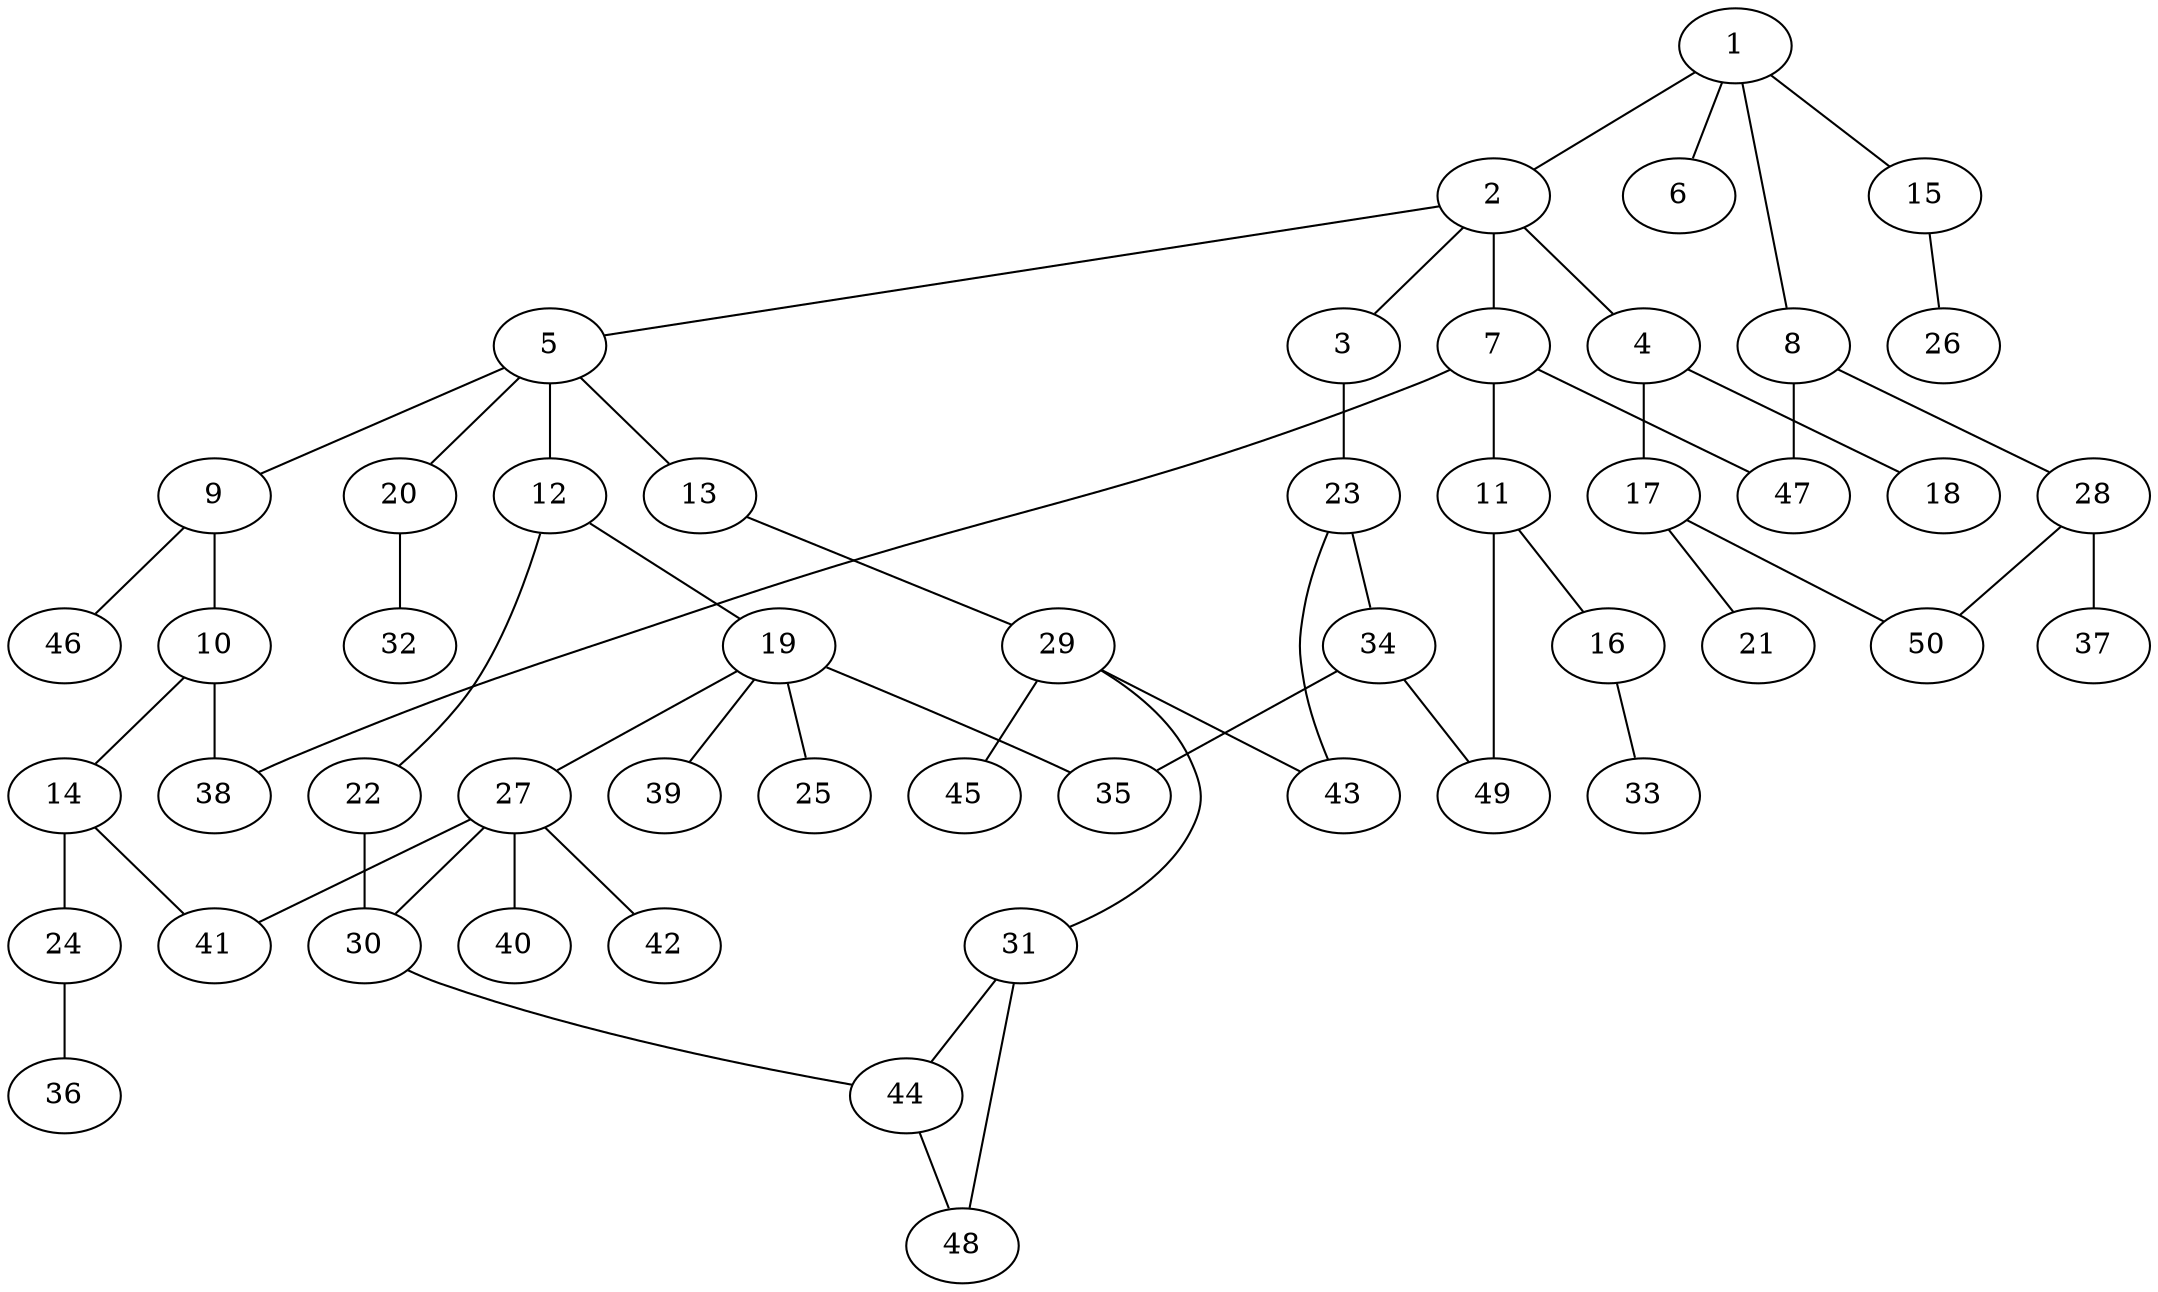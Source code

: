 graph graphname {1--2
1--6
1--8
1--15
2--3
2--4
2--5
2--7
3--23
4--17
4--18
5--9
5--12
5--13
5--20
7--11
7--38
7--47
8--28
8--47
9--10
9--46
10--14
10--38
11--16
11--49
12--19
12--22
13--29
14--24
14--41
15--26
16--33
17--21
17--50
19--25
19--27
19--35
19--39
20--32
22--30
23--34
23--43
24--36
27--30
27--40
27--41
27--42
28--37
28--50
29--31
29--43
29--45
30--44
31--44
31--48
34--35
34--49
44--48
}